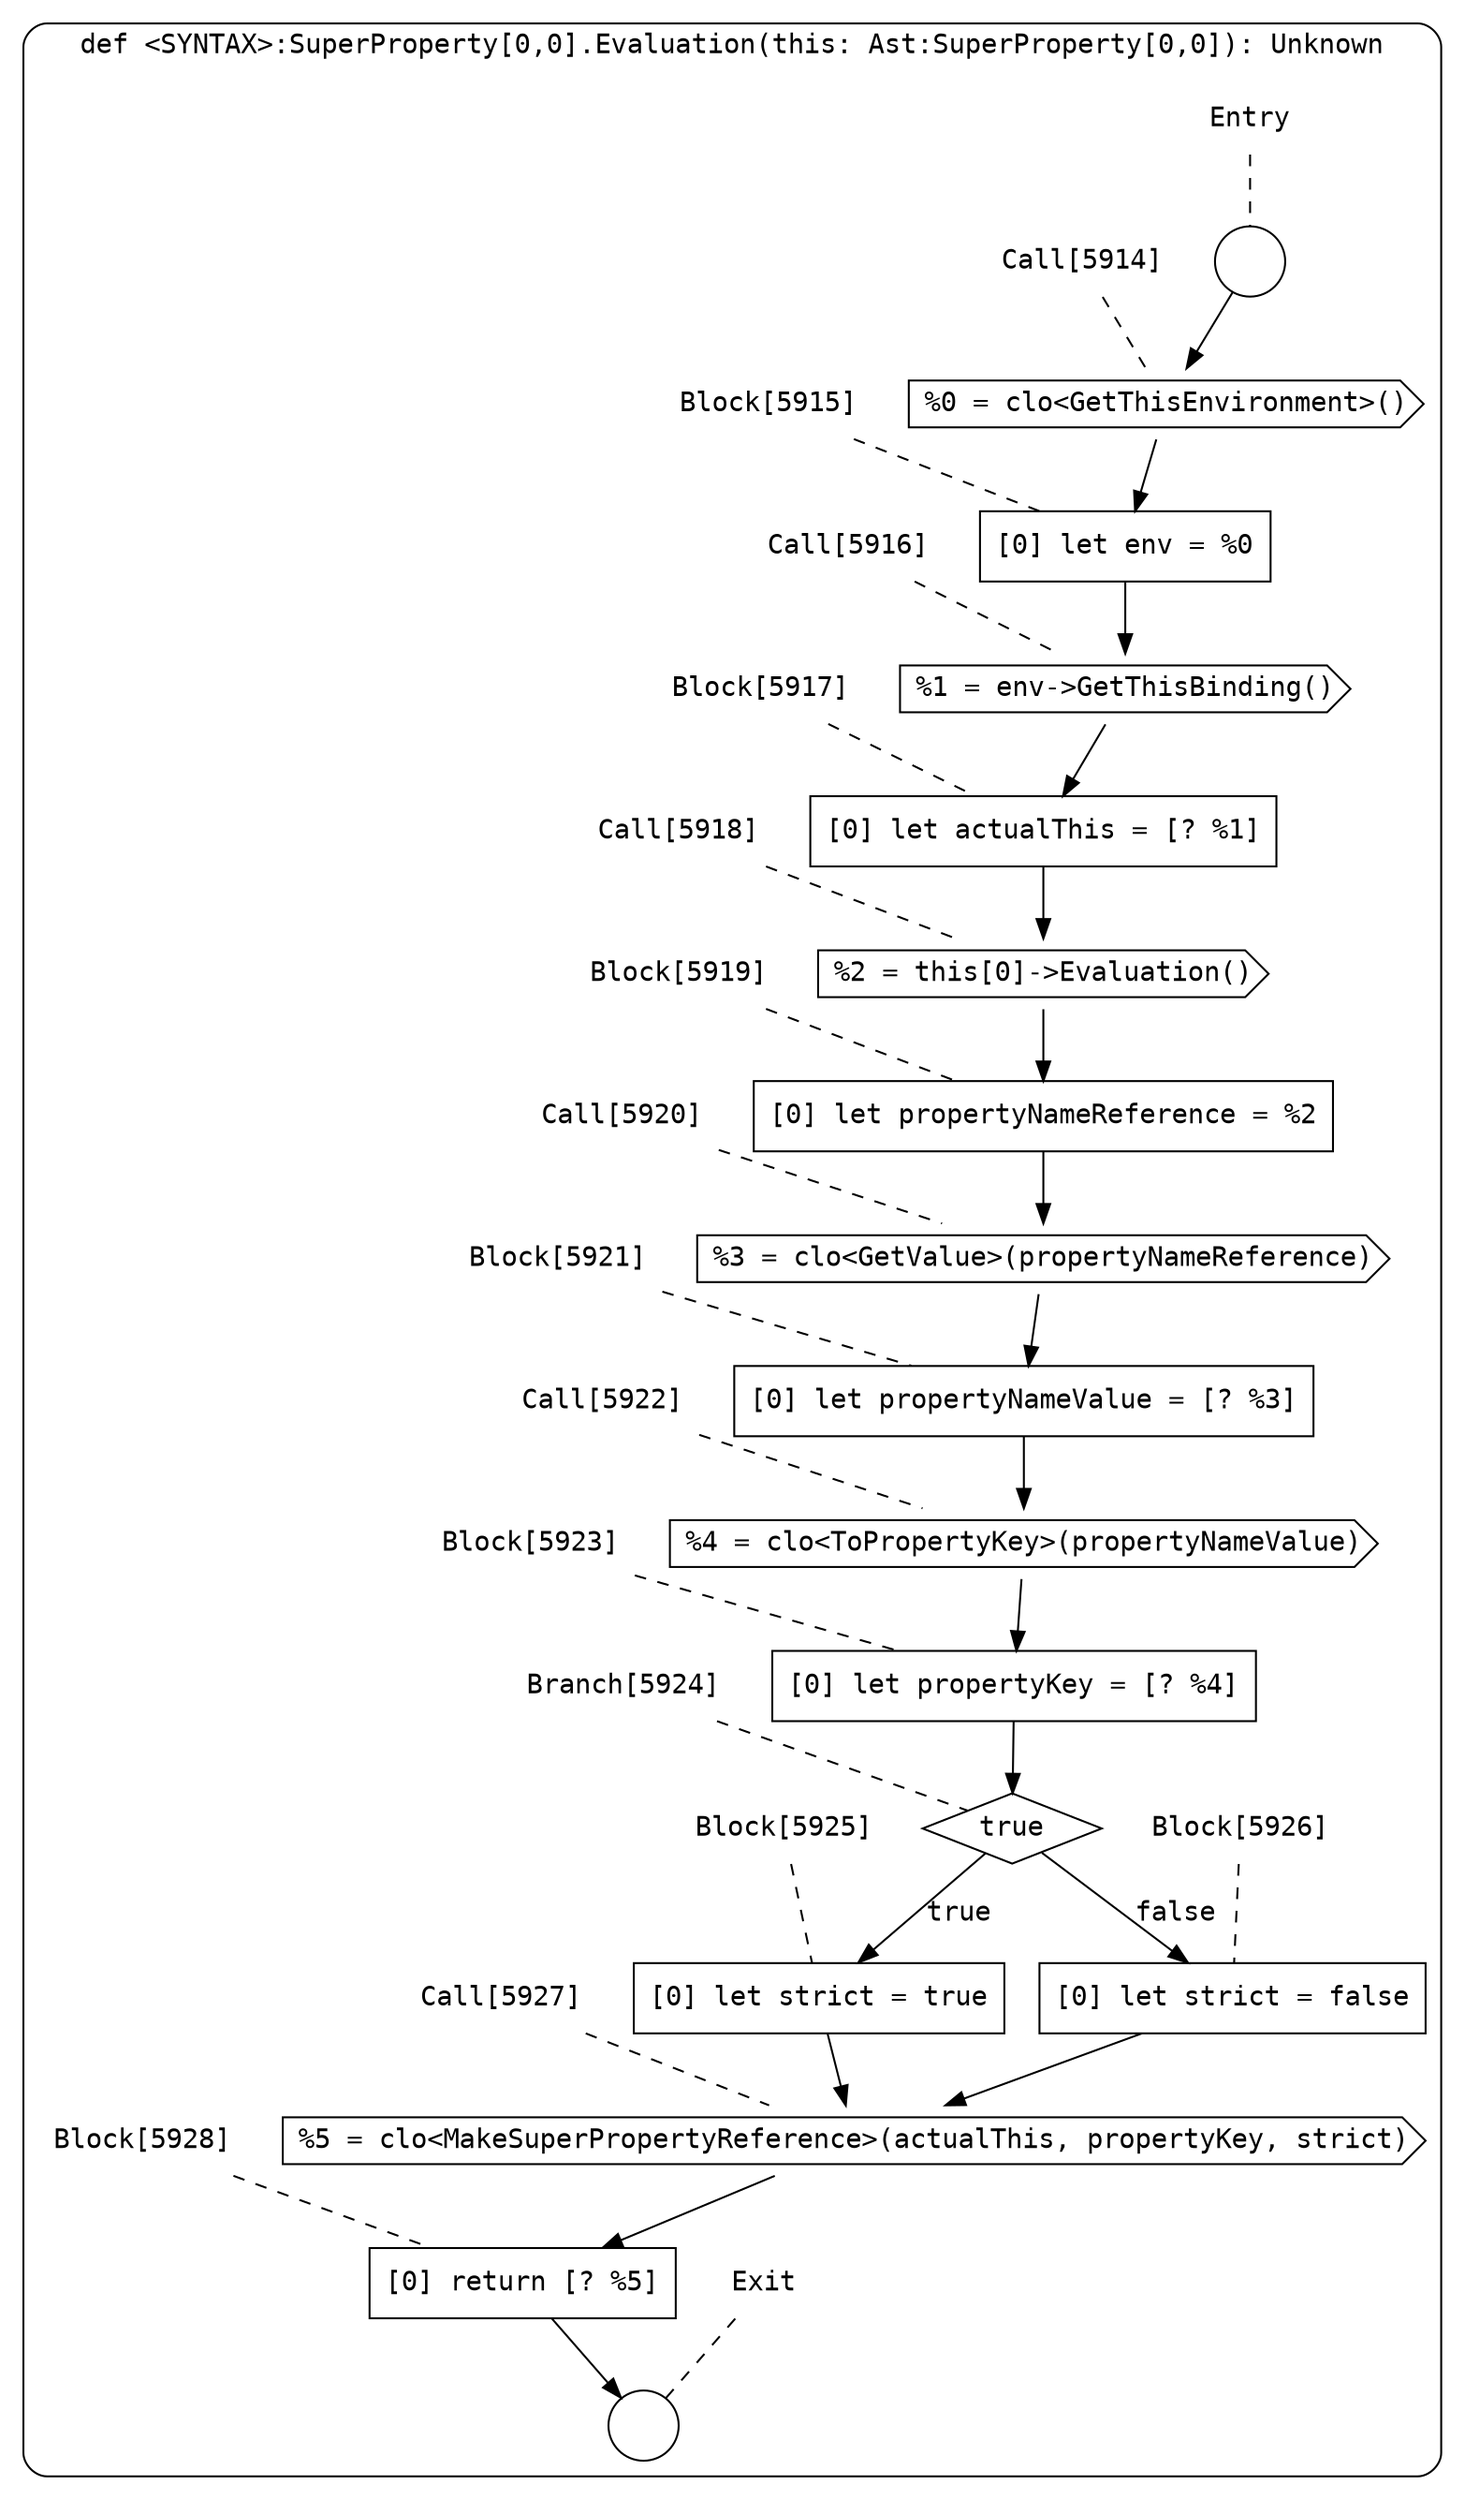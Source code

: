 digraph {
  graph [fontname = "Consolas"]
  node [fontname = "Consolas"]
  edge [fontname = "Consolas"]
  subgraph cluster1272 {
    label = "def <SYNTAX>:SuperProperty[0,0].Evaluation(this: Ast:SuperProperty[0,0]): Unknown"
    style = rounded
    cluster1272_entry_name [shape=none, label=<<font color="black">Entry</font>>]
    cluster1272_entry_name -> cluster1272_entry [arrowhead=none, color="black", style=dashed]
    cluster1272_entry [shape=circle label=" " color="black" fillcolor="white" style=filled]
    cluster1272_entry -> node5914 [color="black"]
    cluster1272_exit_name [shape=none, label=<<font color="black">Exit</font>>]
    cluster1272_exit_name -> cluster1272_exit [arrowhead=none, color="black", style=dashed]
    cluster1272_exit [shape=circle label=" " color="black" fillcolor="white" style=filled]
    node5914_name [shape=none, label=<<font color="black">Call[5914]</font>>]
    node5914_name -> node5914 [arrowhead=none, color="black", style=dashed]
    node5914 [shape=cds, label=<<font color="black">%0 = clo&lt;GetThisEnvironment&gt;()</font>> color="black" fillcolor="white", style=filled]
    node5914 -> node5915 [color="black"]
    node5915_name [shape=none, label=<<font color="black">Block[5915]</font>>]
    node5915_name -> node5915 [arrowhead=none, color="black", style=dashed]
    node5915 [shape=box, label=<<font color="black">[0] let env = %0<BR ALIGN="LEFT"/></font>> color="black" fillcolor="white", style=filled]
    node5915 -> node5916 [color="black"]
    node5916_name [shape=none, label=<<font color="black">Call[5916]</font>>]
    node5916_name -> node5916 [arrowhead=none, color="black", style=dashed]
    node5916 [shape=cds, label=<<font color="black">%1 = env-&gt;GetThisBinding()</font>> color="black" fillcolor="white", style=filled]
    node5916 -> node5917 [color="black"]
    node5917_name [shape=none, label=<<font color="black">Block[5917]</font>>]
    node5917_name -> node5917 [arrowhead=none, color="black", style=dashed]
    node5917 [shape=box, label=<<font color="black">[0] let actualThis = [? %1]<BR ALIGN="LEFT"/></font>> color="black" fillcolor="white", style=filled]
    node5917 -> node5918 [color="black"]
    node5918_name [shape=none, label=<<font color="black">Call[5918]</font>>]
    node5918_name -> node5918 [arrowhead=none, color="black", style=dashed]
    node5918 [shape=cds, label=<<font color="black">%2 = this[0]-&gt;Evaluation()</font>> color="black" fillcolor="white", style=filled]
    node5918 -> node5919 [color="black"]
    node5919_name [shape=none, label=<<font color="black">Block[5919]</font>>]
    node5919_name -> node5919 [arrowhead=none, color="black", style=dashed]
    node5919 [shape=box, label=<<font color="black">[0] let propertyNameReference = %2<BR ALIGN="LEFT"/></font>> color="black" fillcolor="white", style=filled]
    node5919 -> node5920 [color="black"]
    node5920_name [shape=none, label=<<font color="black">Call[5920]</font>>]
    node5920_name -> node5920 [arrowhead=none, color="black", style=dashed]
    node5920 [shape=cds, label=<<font color="black">%3 = clo&lt;GetValue&gt;(propertyNameReference)</font>> color="black" fillcolor="white", style=filled]
    node5920 -> node5921 [color="black"]
    node5921_name [shape=none, label=<<font color="black">Block[5921]</font>>]
    node5921_name -> node5921 [arrowhead=none, color="black", style=dashed]
    node5921 [shape=box, label=<<font color="black">[0] let propertyNameValue = [? %3]<BR ALIGN="LEFT"/></font>> color="black" fillcolor="white", style=filled]
    node5921 -> node5922 [color="black"]
    node5922_name [shape=none, label=<<font color="black">Call[5922]</font>>]
    node5922_name -> node5922 [arrowhead=none, color="black", style=dashed]
    node5922 [shape=cds, label=<<font color="black">%4 = clo&lt;ToPropertyKey&gt;(propertyNameValue)</font>> color="black" fillcolor="white", style=filled]
    node5922 -> node5923 [color="black"]
    node5923_name [shape=none, label=<<font color="black">Block[5923]</font>>]
    node5923_name -> node5923 [arrowhead=none, color="black", style=dashed]
    node5923 [shape=box, label=<<font color="black">[0] let propertyKey = [? %4]<BR ALIGN="LEFT"/></font>> color="black" fillcolor="white", style=filled]
    node5923 -> node5924 [color="black"]
    node5924_name [shape=none, label=<<font color="black">Branch[5924]</font>>]
    node5924_name -> node5924 [arrowhead=none, color="black", style=dashed]
    node5924 [shape=diamond, label=<<font color="black">true</font>> color="black" fillcolor="white", style=filled]
    node5924 -> node5925 [label=<<font color="black">true</font>> color="black"]
    node5924 -> node5926 [label=<<font color="black">false</font>> color="black"]
    node5925_name [shape=none, label=<<font color="black">Block[5925]</font>>]
    node5925_name -> node5925 [arrowhead=none, color="black", style=dashed]
    node5925 [shape=box, label=<<font color="black">[0] let strict = true<BR ALIGN="LEFT"/></font>> color="black" fillcolor="white", style=filled]
    node5925 -> node5927 [color="black"]
    node5926_name [shape=none, label=<<font color="black">Block[5926]</font>>]
    node5926_name -> node5926 [arrowhead=none, color="black", style=dashed]
    node5926 [shape=box, label=<<font color="black">[0] let strict = false<BR ALIGN="LEFT"/></font>> color="black" fillcolor="white", style=filled]
    node5926 -> node5927 [color="black"]
    node5927_name [shape=none, label=<<font color="black">Call[5927]</font>>]
    node5927_name -> node5927 [arrowhead=none, color="black", style=dashed]
    node5927 [shape=cds, label=<<font color="black">%5 = clo&lt;MakeSuperPropertyReference&gt;(actualThis, propertyKey, strict)</font>> color="black" fillcolor="white", style=filled]
    node5927 -> node5928 [color="black"]
    node5928_name [shape=none, label=<<font color="black">Block[5928]</font>>]
    node5928_name -> node5928 [arrowhead=none, color="black", style=dashed]
    node5928 [shape=box, label=<<font color="black">[0] return [? %5]<BR ALIGN="LEFT"/></font>> color="black" fillcolor="white", style=filled]
    node5928 -> cluster1272_exit [color="black"]
  }
}